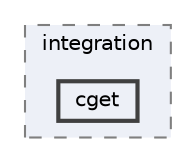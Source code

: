 digraph "/home/ale/sparse-matrix/json/docs/mkdocs/docs/integration/cget"
{
 // LATEX_PDF_SIZE
  bgcolor="transparent";
  edge [fontname=Helvetica,fontsize=10,labelfontname=Helvetica,labelfontsize=10];
  node [fontname=Helvetica,fontsize=10,shape=box,height=0.2,width=0.4];
  compound=true
  subgraph clusterdir_19b36ec3831896adaf9b65df7b7b5c1a {
    graph [ bgcolor="#edf0f7", pencolor="grey50", label="integration", fontname=Helvetica,fontsize=10 style="filled,dashed", URL="dir_19b36ec3831896adaf9b65df7b7b5c1a.html",tooltip=""]
  dir_a4641d675850710db989881afa474093 [label="cget", fillcolor="#edf0f7", color="grey25", style="filled,bold", URL="dir_a4641d675850710db989881afa474093.html",tooltip=""];
  }
}
